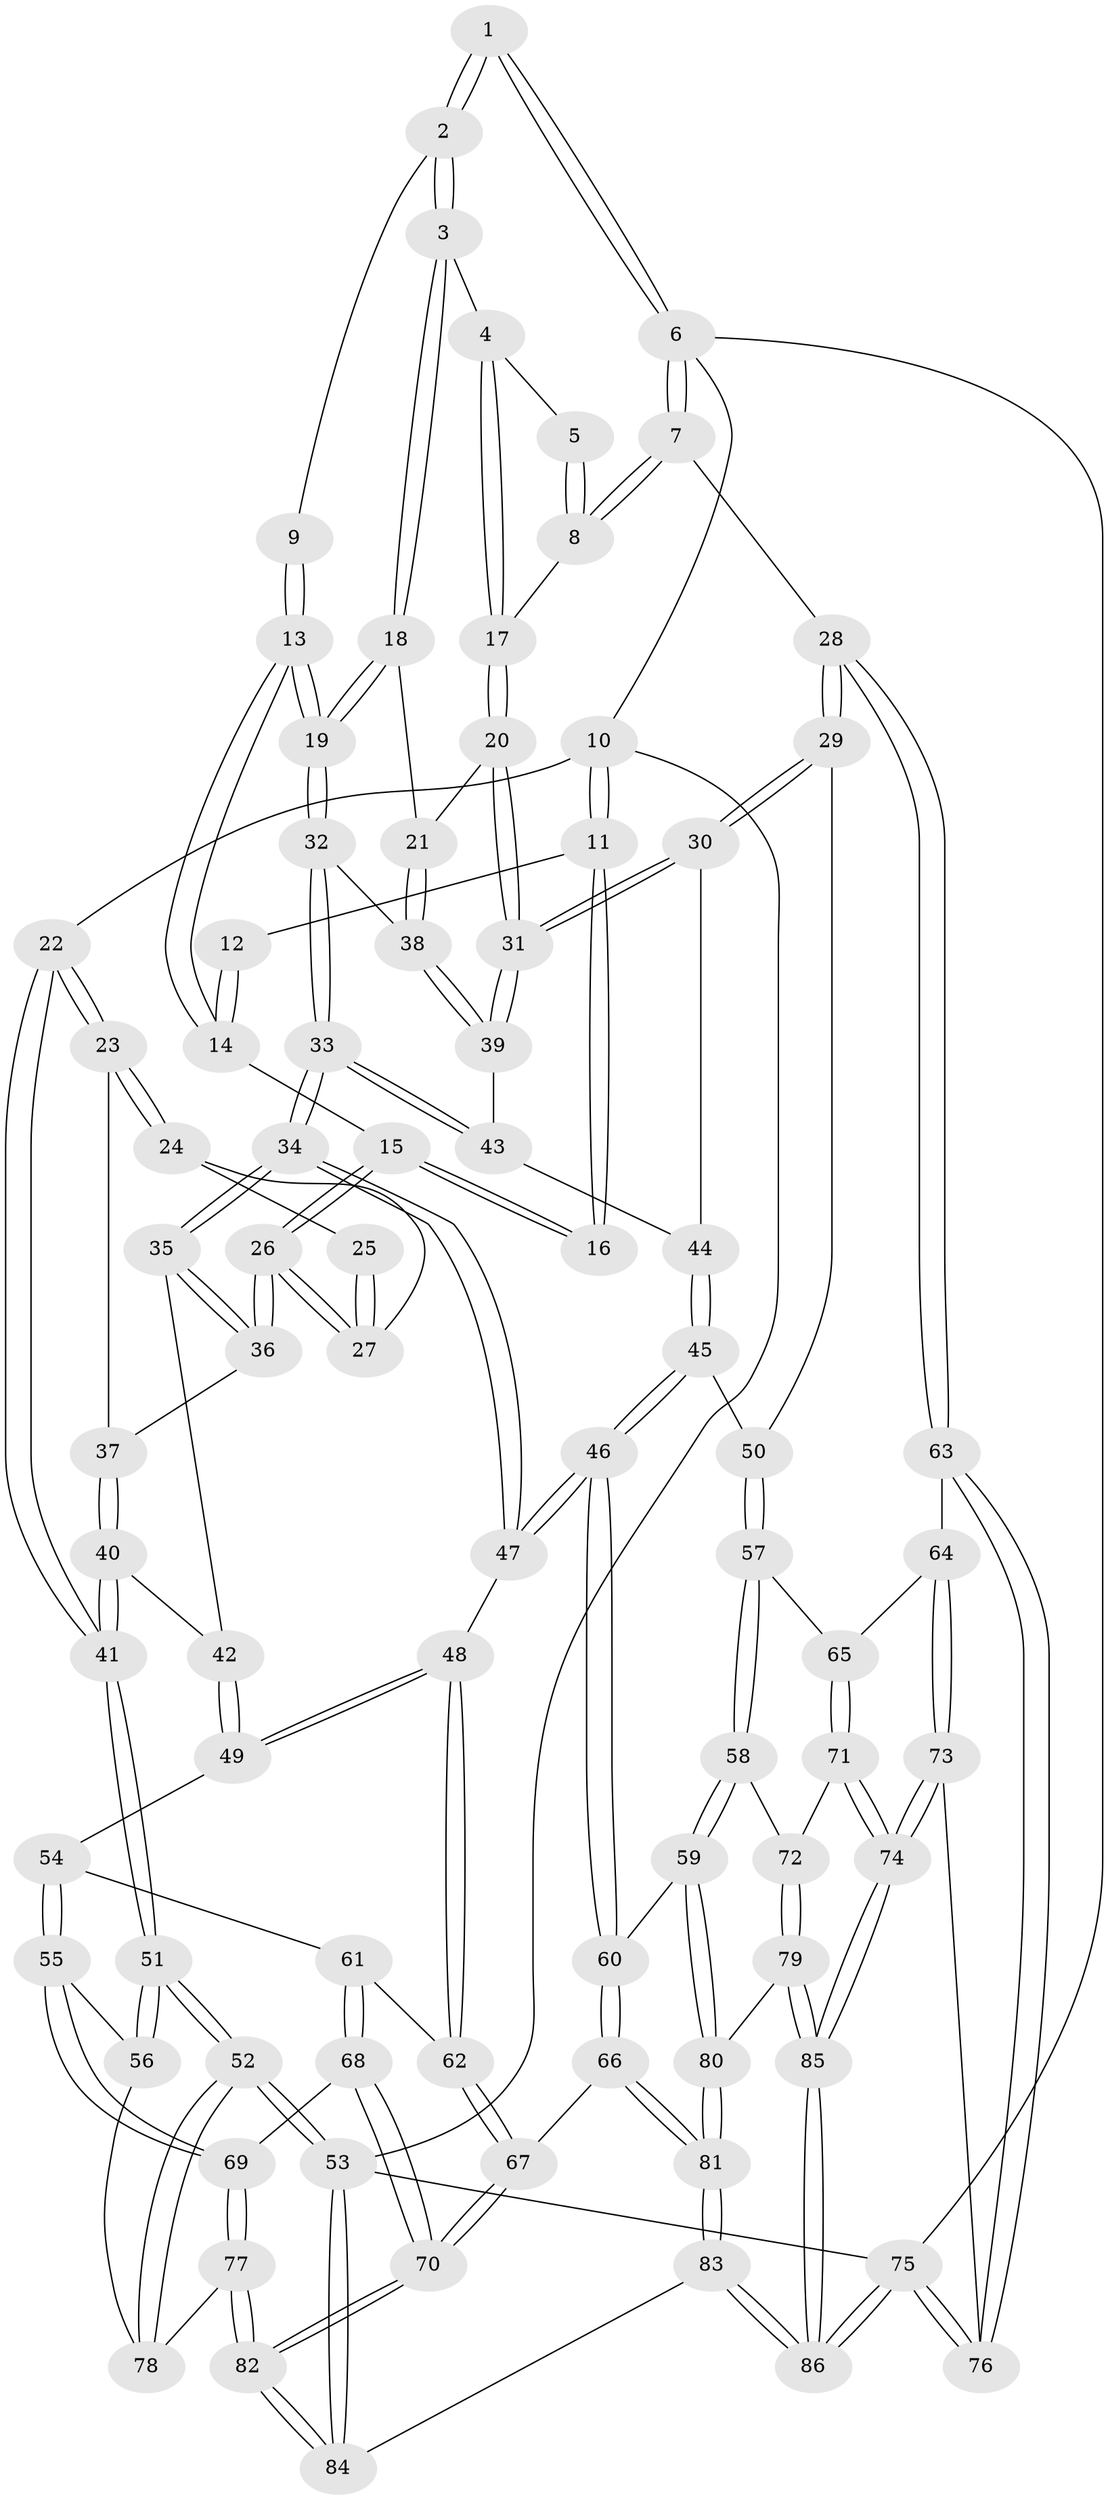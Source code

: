 // Generated by graph-tools (version 1.1) at 2025/51/03/09/25 03:51:10]
// undirected, 86 vertices, 212 edges
graph export_dot {
graph [start="1"]
  node [color=gray90,style=filled];
  1 [pos="+0.9866171182933761+0"];
  2 [pos="+0.6819009966489331+0"];
  3 [pos="+0.6977071823174851+0"];
  4 [pos="+0.8671673691313927+0.08440653539402065"];
  5 [pos="+0.9256510854710444+0"];
  6 [pos="+1+0"];
  7 [pos="+1+0.20221686247851095"];
  8 [pos="+0.9334847244910551+0.14302654009537585"];
  9 [pos="+0.5953832440554839+0"];
  10 [pos="+0+0"];
  11 [pos="+0.2528851747385029+0"];
  12 [pos="+0.5698831873749512+0"];
  13 [pos="+0.502247591343865+0.2344159867450523"];
  14 [pos="+0.4186939336170415+0.17842708888377048"];
  15 [pos="+0.3727283103808841+0.16459953195813112"];
  16 [pos="+0.2819804349692214+0"];
  17 [pos="+0.8872625996969943+0.15602687300443538"];
  18 [pos="+0.7050764996587464+0.16027754596217716"];
  19 [pos="+0.5416648322984984+0.2764864967559231"];
  20 [pos="+0.8261884692730794+0.202321333510381"];
  21 [pos="+0.7150735382782125+0.16551377997826955"];
  22 [pos="+0+0"];
  23 [pos="+0.022838735502612846+0.16350667736917815"];
  24 [pos="+0.14903097966055395+0.17633034180459173"];
  25 [pos="+0.25836345569010843+0.014436239616664771"];
  26 [pos="+0.25533966842821454+0.25156604105365404"];
  27 [pos="+0.2191340229970736+0.22099178601171449"];
  28 [pos="+1+0.4977042002524763"];
  29 [pos="+1+0.4822194248221687"];
  30 [pos="+1+0.4634803923929605"];
  31 [pos="+0.9169923225668336+0.40868547797915883"];
  32 [pos="+0.5407978277272484+0.2959319395004461"];
  33 [pos="+0.45198421054072907+0.4957645586222138"];
  34 [pos="+0.44301384633851876+0.5057078678974803"];
  35 [pos="+0.26523174497847746+0.44396048482811257"];
  36 [pos="+0.2397388053441588+0.3610993328100648"];
  37 [pos="+0.10037929508950606+0.3091553629869107"];
  38 [pos="+0.7630742663272447+0.4021049059445293"];
  39 [pos="+0.784797758785913+0.41946453431927155"];
  40 [pos="+0+0.515460736701479"];
  41 [pos="+0+0.5158077564246298"];
  42 [pos="+0.09005931936319432+0.5460310500665276"];
  43 [pos="+0.7129096321838734+0.49685302037557766"];
  44 [pos="+0.732406262874439+0.5923374539133193"];
  45 [pos="+0.7223854715834865+0.6543122412625"];
  46 [pos="+0.5078509925147204+0.6272488642224359"];
  47 [pos="+0.4512467674499138+0.5670074622782464"];
  48 [pos="+0.38881000695317963+0.6428205206880759"];
  49 [pos="+0.13526760454188141+0.6496528293537767"];
  50 [pos="+0.7257773614674056+0.658372816980751"];
  51 [pos="+0+0.7933402673926065"];
  52 [pos="+0+0.9348221864414847"];
  53 [pos="+0+1"];
  54 [pos="+0.13677831014062614+0.6574148392153476"];
  55 [pos="+0.13879443472874153+0.7441606373283738"];
  56 [pos="+0.04999722856197819+0.7889317952989697"];
  57 [pos="+0.7434955809313979+0.6956235970534866"];
  58 [pos="+0.7061408645336396+0.7879240350103883"];
  59 [pos="+0.6545084505937059+0.8119769651139854"];
  60 [pos="+0.525890646038158+0.6973555679697707"];
  61 [pos="+0.3316613526197801+0.7167760943219745"];
  62 [pos="+0.3684232124841261+0.6788573771027575"];
  63 [pos="+1+0.6094776109900337"];
  64 [pos="+0.8990252374506078+0.714269479647991"];
  65 [pos="+0.8623789620260853+0.723313440806606"];
  66 [pos="+0.4925003054602933+0.8331414610775794"];
  67 [pos="+0.4184058663646359+0.8172826221022694"];
  68 [pos="+0.3167247762312867+0.7400283132740029"];
  69 [pos="+0.20046240651264655+0.803943080339184"];
  70 [pos="+0.35559778969249706+0.8582944274440847"];
  71 [pos="+0.8132590807129664+0.860351498151351"];
  72 [pos="+0.7475160814852004+0.8255842222699009"];
  73 [pos="+0.8760530739017262+0.9368546545935017"];
  74 [pos="+0.8615707456088402+0.9496458678795846"];
  75 [pos="+1+1"];
  76 [pos="+1+0.7064741373086312"];
  77 [pos="+0.21680618174261046+0.977806739880126"];
  78 [pos="+0.09971667195627558+0.9292470560636938"];
  79 [pos="+0.7098305804531615+0.9325887910863221"];
  80 [pos="+0.6172685143418272+0.8946120568831794"];
  81 [pos="+0.5316426266240191+0.9496461002734353"];
  82 [pos="+0.28742320483902195+1"];
  83 [pos="+0.4316287558859397+1"];
  84 [pos="+0.32394908188773386+1"];
  85 [pos="+0.8392837425149167+1"];
  86 [pos="+0.8568179333458523+1"];
  1 -- 2;
  1 -- 2;
  1 -- 6;
  1 -- 6;
  2 -- 3;
  2 -- 3;
  2 -- 9;
  3 -- 4;
  3 -- 18;
  3 -- 18;
  4 -- 5;
  4 -- 17;
  4 -- 17;
  5 -- 8;
  5 -- 8;
  6 -- 7;
  6 -- 7;
  6 -- 10;
  6 -- 75;
  7 -- 8;
  7 -- 8;
  7 -- 28;
  8 -- 17;
  9 -- 13;
  9 -- 13;
  10 -- 11;
  10 -- 11;
  10 -- 22;
  10 -- 53;
  11 -- 12;
  11 -- 16;
  11 -- 16;
  12 -- 14;
  12 -- 14;
  13 -- 14;
  13 -- 14;
  13 -- 19;
  13 -- 19;
  14 -- 15;
  15 -- 16;
  15 -- 16;
  15 -- 26;
  15 -- 26;
  17 -- 20;
  17 -- 20;
  18 -- 19;
  18 -- 19;
  18 -- 21;
  19 -- 32;
  19 -- 32;
  20 -- 21;
  20 -- 31;
  20 -- 31;
  21 -- 38;
  21 -- 38;
  22 -- 23;
  22 -- 23;
  22 -- 41;
  22 -- 41;
  23 -- 24;
  23 -- 24;
  23 -- 37;
  24 -- 25;
  24 -- 27;
  25 -- 27;
  25 -- 27;
  26 -- 27;
  26 -- 27;
  26 -- 36;
  26 -- 36;
  28 -- 29;
  28 -- 29;
  28 -- 63;
  28 -- 63;
  29 -- 30;
  29 -- 30;
  29 -- 50;
  30 -- 31;
  30 -- 31;
  30 -- 44;
  31 -- 39;
  31 -- 39;
  32 -- 33;
  32 -- 33;
  32 -- 38;
  33 -- 34;
  33 -- 34;
  33 -- 43;
  33 -- 43;
  34 -- 35;
  34 -- 35;
  34 -- 47;
  34 -- 47;
  35 -- 36;
  35 -- 36;
  35 -- 42;
  36 -- 37;
  37 -- 40;
  37 -- 40;
  38 -- 39;
  38 -- 39;
  39 -- 43;
  40 -- 41;
  40 -- 41;
  40 -- 42;
  41 -- 51;
  41 -- 51;
  42 -- 49;
  42 -- 49;
  43 -- 44;
  44 -- 45;
  44 -- 45;
  45 -- 46;
  45 -- 46;
  45 -- 50;
  46 -- 47;
  46 -- 47;
  46 -- 60;
  46 -- 60;
  47 -- 48;
  48 -- 49;
  48 -- 49;
  48 -- 62;
  48 -- 62;
  49 -- 54;
  50 -- 57;
  50 -- 57;
  51 -- 52;
  51 -- 52;
  51 -- 56;
  51 -- 56;
  52 -- 53;
  52 -- 53;
  52 -- 78;
  52 -- 78;
  53 -- 84;
  53 -- 84;
  53 -- 75;
  54 -- 55;
  54 -- 55;
  54 -- 61;
  55 -- 56;
  55 -- 69;
  55 -- 69;
  56 -- 78;
  57 -- 58;
  57 -- 58;
  57 -- 65;
  58 -- 59;
  58 -- 59;
  58 -- 72;
  59 -- 60;
  59 -- 80;
  59 -- 80;
  60 -- 66;
  60 -- 66;
  61 -- 62;
  61 -- 68;
  61 -- 68;
  62 -- 67;
  62 -- 67;
  63 -- 64;
  63 -- 76;
  63 -- 76;
  64 -- 65;
  64 -- 73;
  64 -- 73;
  65 -- 71;
  65 -- 71;
  66 -- 67;
  66 -- 81;
  66 -- 81;
  67 -- 70;
  67 -- 70;
  68 -- 69;
  68 -- 70;
  68 -- 70;
  69 -- 77;
  69 -- 77;
  70 -- 82;
  70 -- 82;
  71 -- 72;
  71 -- 74;
  71 -- 74;
  72 -- 79;
  72 -- 79;
  73 -- 74;
  73 -- 74;
  73 -- 76;
  74 -- 85;
  74 -- 85;
  75 -- 76;
  75 -- 76;
  75 -- 86;
  75 -- 86;
  77 -- 78;
  77 -- 82;
  77 -- 82;
  79 -- 80;
  79 -- 85;
  79 -- 85;
  80 -- 81;
  80 -- 81;
  81 -- 83;
  81 -- 83;
  82 -- 84;
  82 -- 84;
  83 -- 84;
  83 -- 86;
  83 -- 86;
  85 -- 86;
  85 -- 86;
}
